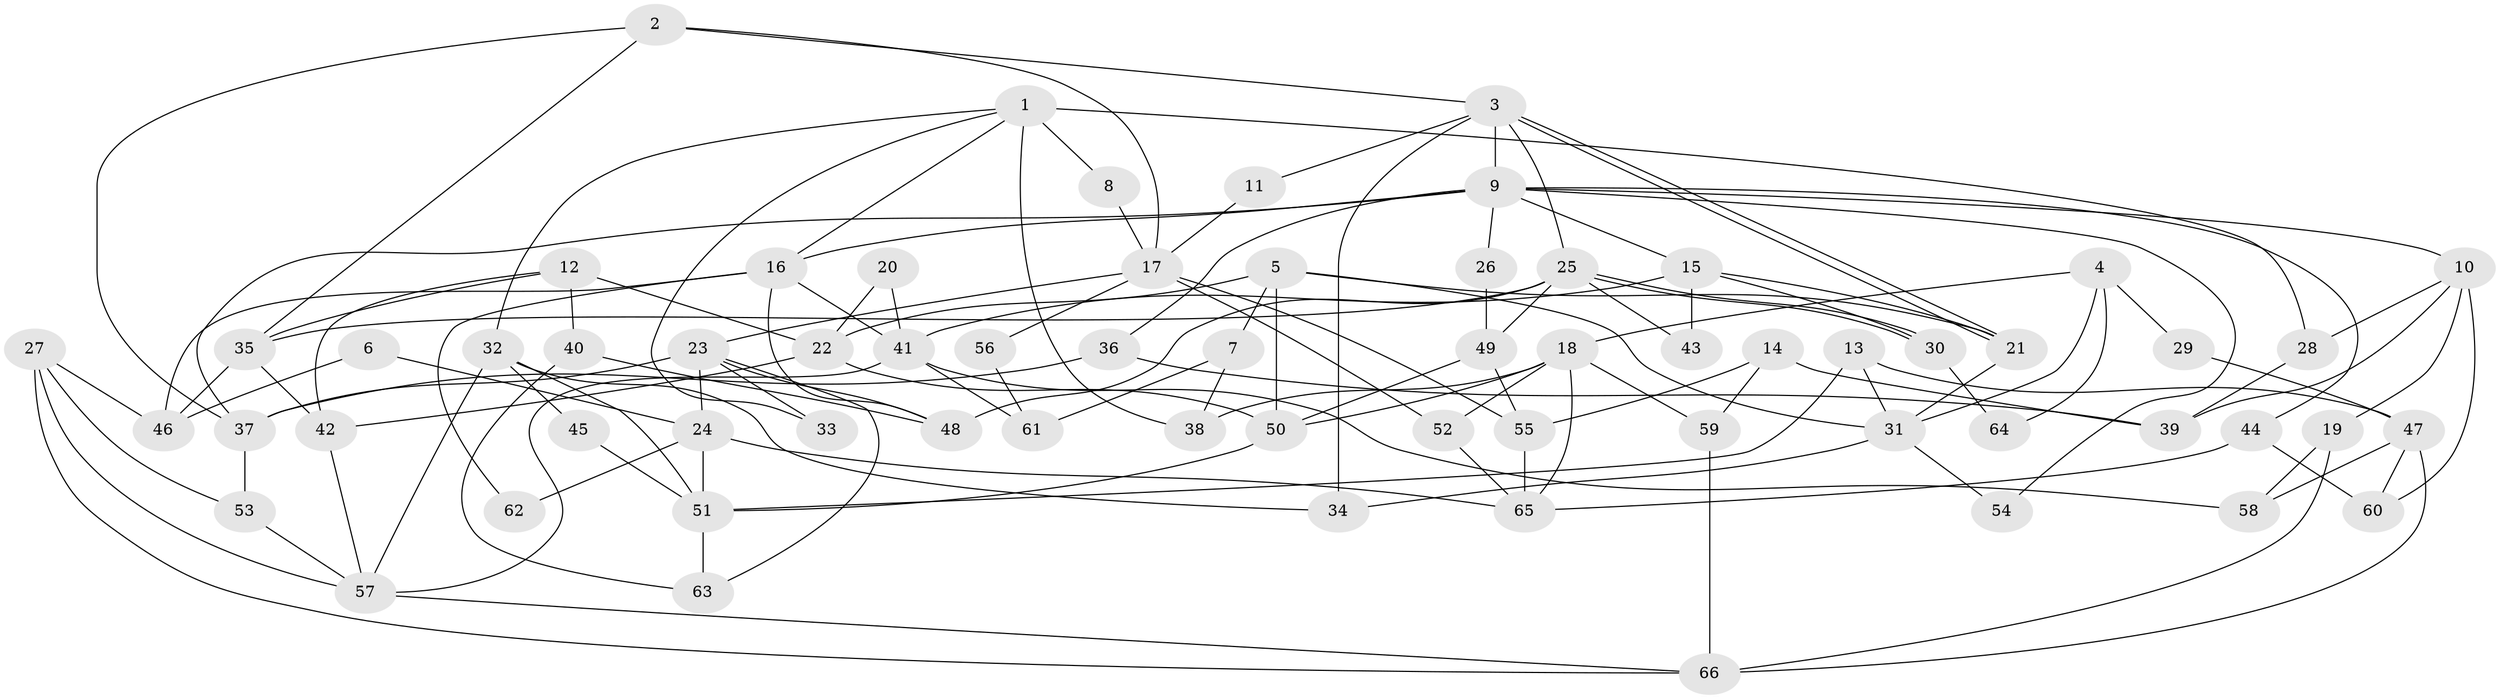 // coarse degree distribution, {9: 0.04878048780487805, 7: 0.12195121951219512, 4: 0.14634146341463414, 5: 0.12195121951219512, 2: 0.1951219512195122, 10: 0.024390243902439025, 6: 0.12195121951219512, 11: 0.024390243902439025, 8: 0.024390243902439025, 3: 0.17073170731707318}
// Generated by graph-tools (version 1.1) at 2025/41/03/06/25 10:41:56]
// undirected, 66 vertices, 132 edges
graph export_dot {
graph [start="1"]
  node [color=gray90,style=filled];
  1;
  2;
  3;
  4;
  5;
  6;
  7;
  8;
  9;
  10;
  11;
  12;
  13;
  14;
  15;
  16;
  17;
  18;
  19;
  20;
  21;
  22;
  23;
  24;
  25;
  26;
  27;
  28;
  29;
  30;
  31;
  32;
  33;
  34;
  35;
  36;
  37;
  38;
  39;
  40;
  41;
  42;
  43;
  44;
  45;
  46;
  47;
  48;
  49;
  50;
  51;
  52;
  53;
  54;
  55;
  56;
  57;
  58;
  59;
  60;
  61;
  62;
  63;
  64;
  65;
  66;
  1 -- 28;
  1 -- 32;
  1 -- 8;
  1 -- 16;
  1 -- 33;
  1 -- 38;
  2 -- 3;
  2 -- 37;
  2 -- 17;
  2 -- 35;
  3 -- 25;
  3 -- 21;
  3 -- 21;
  3 -- 9;
  3 -- 11;
  3 -- 34;
  4 -- 31;
  4 -- 18;
  4 -- 29;
  4 -- 64;
  5 -- 21;
  5 -- 22;
  5 -- 7;
  5 -- 31;
  5 -- 50;
  6 -- 46;
  6 -- 24;
  7 -- 38;
  7 -- 61;
  8 -- 17;
  9 -- 36;
  9 -- 10;
  9 -- 15;
  9 -- 16;
  9 -- 26;
  9 -- 37;
  9 -- 44;
  9 -- 54;
  10 -- 19;
  10 -- 28;
  10 -- 39;
  10 -- 60;
  11 -- 17;
  12 -- 22;
  12 -- 42;
  12 -- 35;
  12 -- 40;
  13 -- 51;
  13 -- 31;
  13 -- 47;
  14 -- 59;
  14 -- 55;
  14 -- 39;
  15 -- 41;
  15 -- 21;
  15 -- 30;
  15 -- 43;
  16 -- 41;
  16 -- 46;
  16 -- 48;
  16 -- 62;
  17 -- 23;
  17 -- 52;
  17 -- 55;
  17 -- 56;
  18 -- 52;
  18 -- 50;
  18 -- 38;
  18 -- 59;
  18 -- 65;
  19 -- 66;
  19 -- 58;
  20 -- 22;
  20 -- 41;
  21 -- 31;
  22 -- 42;
  22 -- 50;
  23 -- 63;
  23 -- 48;
  23 -- 24;
  23 -- 33;
  23 -- 37;
  24 -- 65;
  24 -- 51;
  24 -- 62;
  25 -- 35;
  25 -- 30;
  25 -- 30;
  25 -- 43;
  25 -- 48;
  25 -- 49;
  26 -- 49;
  27 -- 46;
  27 -- 66;
  27 -- 53;
  27 -- 57;
  28 -- 39;
  29 -- 47;
  30 -- 64;
  31 -- 34;
  31 -- 54;
  32 -- 57;
  32 -- 34;
  32 -- 45;
  32 -- 51;
  35 -- 42;
  35 -- 46;
  36 -- 39;
  36 -- 37;
  37 -- 53;
  40 -- 48;
  40 -- 63;
  41 -- 57;
  41 -- 58;
  41 -- 61;
  42 -- 57;
  44 -- 65;
  44 -- 60;
  45 -- 51;
  47 -- 60;
  47 -- 58;
  47 -- 66;
  49 -- 50;
  49 -- 55;
  50 -- 51;
  51 -- 63;
  52 -- 65;
  53 -- 57;
  55 -- 65;
  56 -- 61;
  57 -- 66;
  59 -- 66;
}
